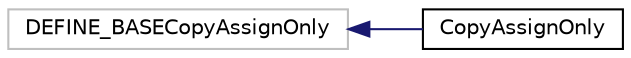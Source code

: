 digraph "Graphical Class Hierarchy"
{
  edge [fontname="Helvetica",fontsize="10",labelfontname="Helvetica",labelfontsize="10"];
  node [fontname="Helvetica",fontsize="10",shape=record];
  rankdir="LR";
  Node2862 [label="DEFINE_BASECopyAssignOnly",height=0.2,width=0.4,color="grey75", fillcolor="white", style="filled"];
  Node2862 -> Node0 [dir="back",color="midnightblue",fontsize="10",style="solid",fontname="Helvetica"];
  Node0 [label="CopyAssignOnly",height=0.2,width=0.4,color="black", fillcolor="white", style="filled",URL="$struct_copy_assign_only.html"];
}
